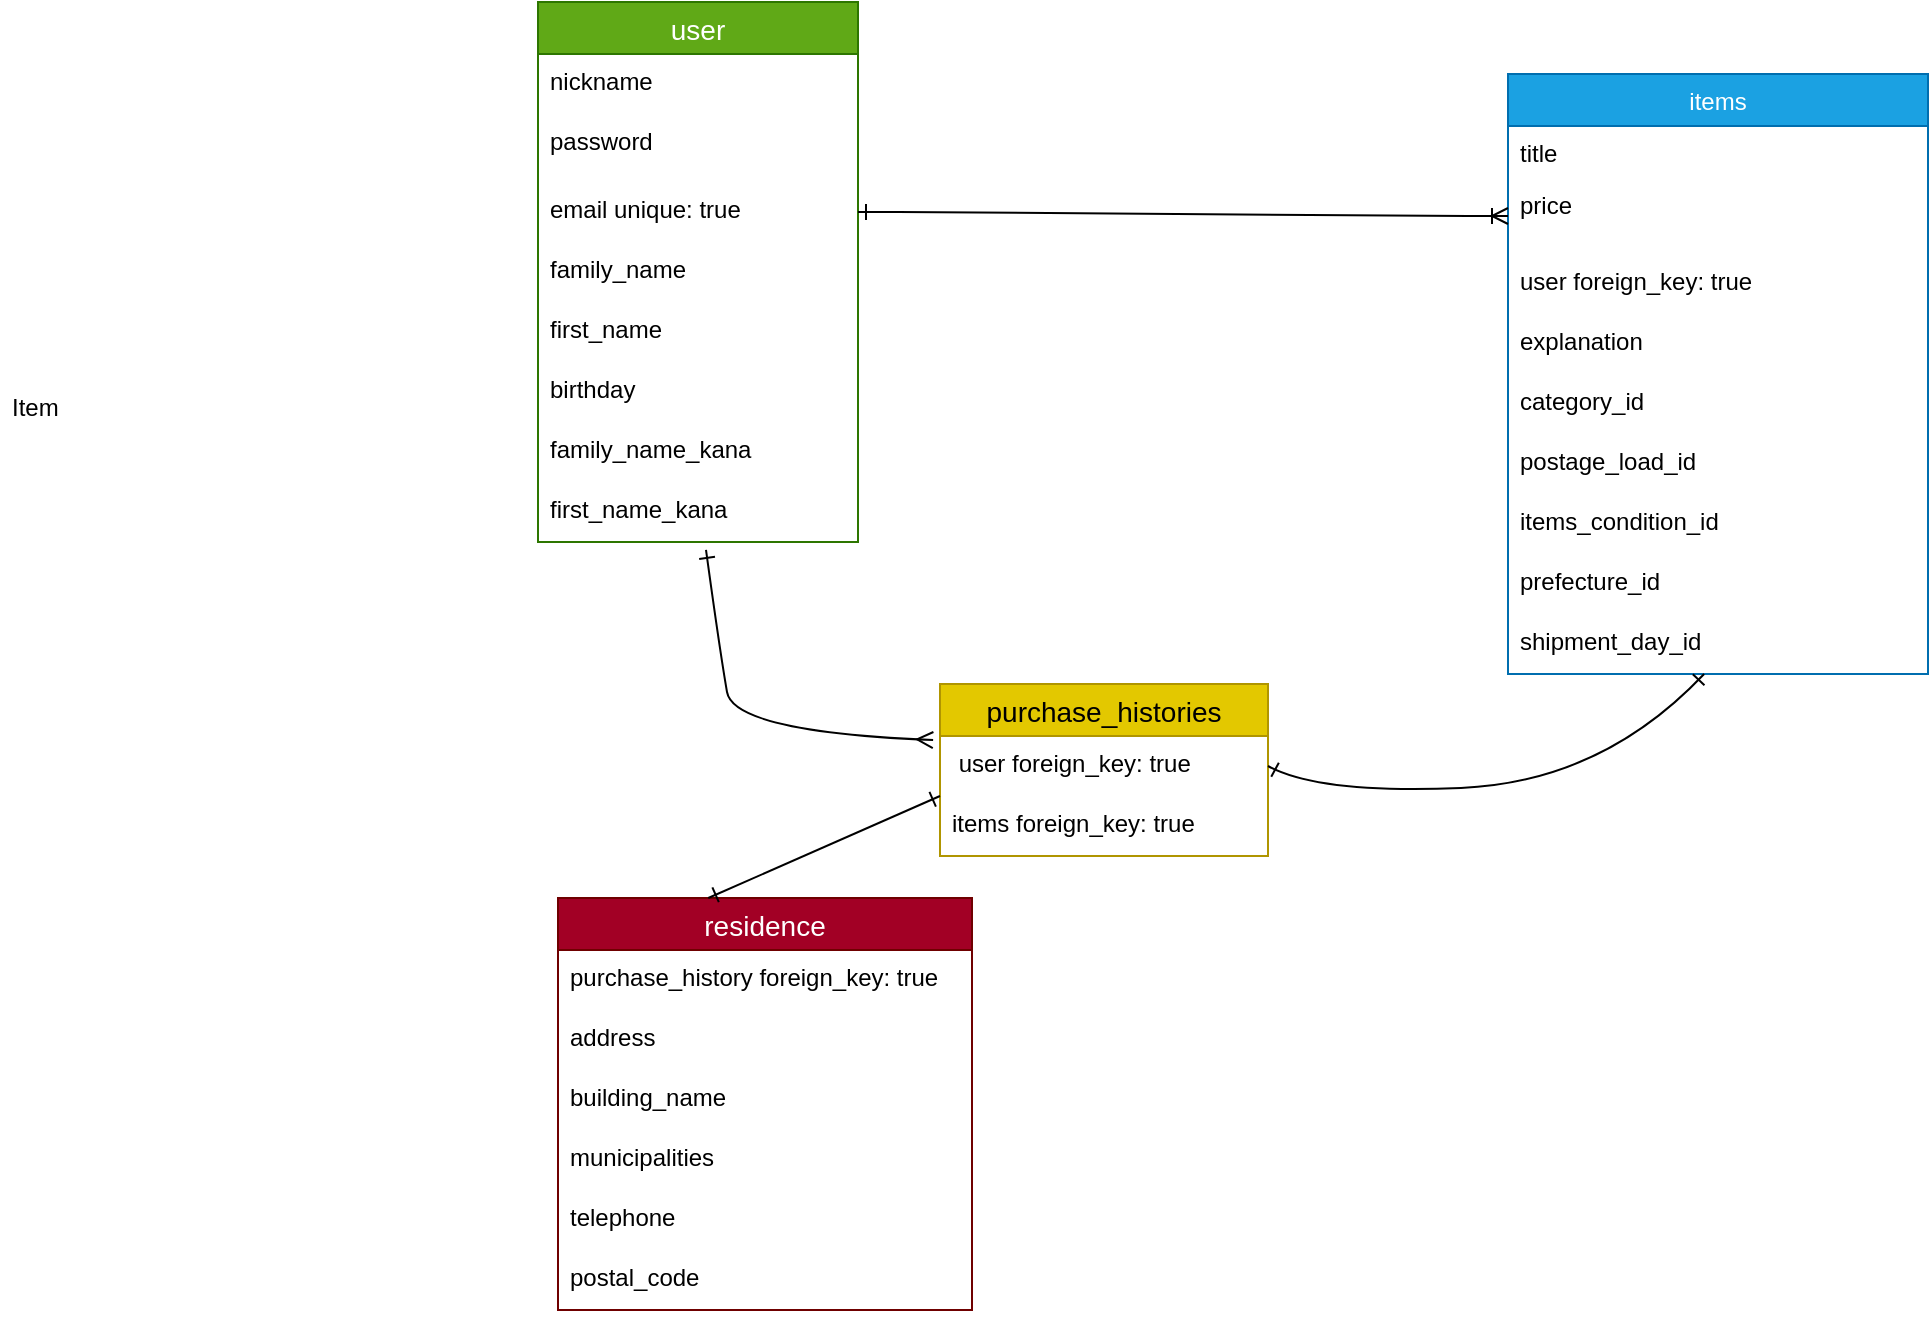 <mxfile>
    <diagram id="U56RGf5y1xXyL2C-XIBv" name="ページ1">
        <mxGraphModel dx="1304" dy="667" grid="1" gridSize="10" guides="1" tooltips="1" connect="1" arrows="0" fold="1" page="1" pageScale="1" pageWidth="827" pageHeight="1169" background="none" math="0" shadow="0">
            <root>
                <mxCell id="0"/>
                <mxCell id="1" parent="0"/>
                <mxCell id="15" value="user" style="swimlane;fontStyle=0;childLayout=stackLayout;horizontal=1;startSize=26;horizontalStack=0;resizeParent=1;resizeParentMax=0;resizeLast=0;collapsible=1;marginBottom=0;align=center;fontSize=14;fillColor=#60a917;strokeColor=#2D7600;fontColor=#ffffff;" parent="1" vertex="1">
                    <mxGeometry x="49" y="67" width="160" height="270" as="geometry"/>
                </mxCell>
                <mxCell id="16" value="nickname" style="text;strokeColor=none;fillColor=none;spacingLeft=4;spacingRight=4;overflow=hidden;rotatable=0;points=[[0,0.5],[1,0.5]];portConstraint=eastwest;fontSize=12;" parent="15" vertex="1">
                    <mxGeometry y="26" width="160" height="30" as="geometry"/>
                </mxCell>
                <mxCell id="18" value="password" style="text;strokeColor=none;fillColor=none;spacingLeft=4;spacingRight=4;overflow=hidden;rotatable=0;points=[[0,0.5],[1,0.5]];portConstraint=eastwest;fontSize=12;" parent="15" vertex="1">
                    <mxGeometry y="56" width="160" height="34" as="geometry"/>
                </mxCell>
                <mxCell id="46" value="email unique: true" style="text;strokeColor=none;fillColor=none;spacingLeft=4;spacingRight=4;overflow=hidden;rotatable=0;points=[[0,0.5],[1,0.5]];portConstraint=eastwest;fontSize=12;" parent="15" vertex="1">
                    <mxGeometry y="90" width="160" height="30" as="geometry"/>
                </mxCell>
                <mxCell id="57" value="family_name" style="text;strokeColor=none;fillColor=none;spacingLeft=4;spacingRight=4;overflow=hidden;rotatable=0;points=[[0,0.5],[1,0.5]];portConstraint=eastwest;fontSize=12;" parent="15" vertex="1">
                    <mxGeometry y="120" width="160" height="30" as="geometry"/>
                </mxCell>
                <mxCell id="59" value="first_name" style="text;strokeColor=none;fillColor=none;spacingLeft=4;spacingRight=4;overflow=hidden;rotatable=0;points=[[0,0.5],[1,0.5]];portConstraint=eastwest;fontSize=12;" parent="15" vertex="1">
                    <mxGeometry y="150" width="160" height="30" as="geometry"/>
                </mxCell>
                <mxCell id="60" value="birthday" style="text;strokeColor=none;fillColor=none;spacingLeft=4;spacingRight=4;overflow=hidden;rotatable=0;points=[[0,0.5],[1,0.5]];portConstraint=eastwest;fontSize=12;" parent="15" vertex="1">
                    <mxGeometry y="180" width="160" height="30" as="geometry"/>
                </mxCell>
                <mxCell id="96" value="family_name_kana " style="text;strokeColor=none;fillColor=none;spacingLeft=4;spacingRight=4;overflow=hidden;rotatable=0;points=[[0,0.5],[1,0.5]];portConstraint=eastwest;fontSize=12;" parent="15" vertex="1">
                    <mxGeometry y="210" width="160" height="30" as="geometry"/>
                </mxCell>
                <mxCell id="97" value="first_name_kana" style="text;strokeColor=none;fillColor=none;spacingLeft=4;spacingRight=4;overflow=hidden;rotatable=0;points=[[0,0.5],[1,0.5]];portConstraint=eastwest;fontSize=12;" parent="15" vertex="1">
                    <mxGeometry y="240" width="160" height="30" as="geometry"/>
                </mxCell>
                <mxCell id="19" value="items" style="swimlane;fontStyle=0;childLayout=stackLayout;horizontal=1;startSize=26;horizontalStack=0;resizeParent=1;resizeParentMax=0;resizeLast=0;collapsible=1;marginBottom=0;fillColor=#1ba1e2;strokeColor=#006EAF;fontColor=#ffffff;" parent="1" vertex="1">
                    <mxGeometry x="534" y="103" width="210" height="300" as="geometry"/>
                </mxCell>
                <mxCell id="20" value="title" style="text;strokeColor=none;fillColor=none;align=left;verticalAlign=top;spacingLeft=4;spacingRight=4;overflow=hidden;rotatable=0;points=[[0,0.5],[1,0.5]];portConstraint=eastwest;" parent="19" vertex="1">
                    <mxGeometry y="26" width="210" height="26" as="geometry"/>
                </mxCell>
                <mxCell id="22" value="price&#10;&#10;&#10;" style="text;strokeColor=none;fillColor=none;align=left;verticalAlign=top;spacingLeft=4;spacingRight=4;overflow=hidden;rotatable=0;points=[[0,0.5],[1,0.5]];portConstraint=eastwest;fontStyle=0" parent="19" vertex="1">
                    <mxGeometry y="52" width="210" height="38" as="geometry"/>
                </mxCell>
                <mxCell id="61" value="user foreign_key: true" style="text;strokeColor=none;fillColor=none;spacingLeft=4;spacingRight=4;overflow=hidden;rotatable=0;points=[[0,0.5],[1,0.5]];portConstraint=eastwest;fontSize=12;" parent="19" vertex="1">
                    <mxGeometry y="90" width="210" height="30" as="geometry"/>
                </mxCell>
                <mxCell id="64" value="explanation" style="text;strokeColor=none;fillColor=none;spacingLeft=4;spacingRight=4;overflow=hidden;rotatable=0;points=[[0,0.5],[1,0.5]];portConstraint=eastwest;fontSize=12;" parent="19" vertex="1">
                    <mxGeometry y="120" width="210" height="30" as="geometry"/>
                </mxCell>
                <mxCell id="93" value="category_id" style="text;strokeColor=none;fillColor=none;spacingLeft=4;spacingRight=4;overflow=hidden;rotatable=0;points=[[0,0.5],[1,0.5]];portConstraint=eastwest;fontSize=12;" parent="19" vertex="1">
                    <mxGeometry y="150" width="210" height="30" as="geometry"/>
                </mxCell>
                <mxCell id="92" value="postage_load_id" style="text;strokeColor=none;fillColor=none;spacingLeft=4;spacingRight=4;overflow=hidden;rotatable=0;points=[[0,0.5],[1,0.5]];portConstraint=eastwest;fontSize=12;" parent="19" vertex="1">
                    <mxGeometry y="180" width="210" height="30" as="geometry"/>
                </mxCell>
                <mxCell id="90" value="items_condition_id" style="text;strokeColor=none;fillColor=none;spacingLeft=4;spacingRight=4;overflow=hidden;rotatable=0;points=[[0,0.5],[1,0.5]];portConstraint=eastwest;fontSize=12;" parent="19" vertex="1">
                    <mxGeometry y="210" width="210" height="30" as="geometry"/>
                </mxCell>
                <mxCell id="94" value="prefecture_id" style="text;strokeColor=none;fillColor=none;spacingLeft=4;spacingRight=4;overflow=hidden;rotatable=0;points=[[0,0.5],[1,0.5]];portConstraint=eastwest;fontSize=12;" parent="19" vertex="1">
                    <mxGeometry y="240" width="210" height="30" as="geometry"/>
                </mxCell>
                <mxCell id="95" value="shipment_day_id" style="text;strokeColor=none;fillColor=none;spacingLeft=4;spacingRight=4;overflow=hidden;rotatable=0;points=[[0,0.5],[1,0.5]];portConstraint=eastwest;fontSize=12;" parent="19" vertex="1">
                    <mxGeometry y="270" width="210" height="30" as="geometry"/>
                </mxCell>
                <mxCell id="41" value="" style="edgeStyle=entityRelationEdgeStyle;fontSize=12;html=1;endArrow=ERoneToMany;startArrow=ERone;entryX=0;entryY=0.5;entryDx=0;entryDy=0;startFill=0;exitX=1;exitY=0.5;exitDx=0;exitDy=0;" parent="1" source="46" target="22" edge="1">
                    <mxGeometry width="100" height="100" relative="1" as="geometry">
                        <mxPoint x="278" y="269" as="sourcePoint"/>
                        <mxPoint x="320" y="140" as="targetPoint"/>
                    </mxGeometry>
                </mxCell>
                <mxCell id="50" value="" style="curved=1;endArrow=ERmany;html=1;endFill=0;startArrow=ERone;startFill=0;entryX=-0.021;entryY=0.067;entryDx=0;entryDy=0;entryPerimeter=0;exitX=0.525;exitY=1.133;exitDx=0;exitDy=0;exitPerimeter=0;" parent="1" source="97" target="53" edge="1">
                    <mxGeometry width="50" height="50" relative="1" as="geometry">
                        <mxPoint x="130" y="346" as="sourcePoint"/>
                        <mxPoint x="216" y="423" as="targetPoint"/>
                        <Array as="points">
                            <mxPoint x="140" y="392"/>
                            <mxPoint x="147" y="432"/>
                        </Array>
                    </mxGeometry>
                </mxCell>
                <mxCell id="51" value="purchase_histories" style="swimlane;fontStyle=0;childLayout=stackLayout;horizontal=1;startSize=26;horizontalStack=0;resizeParent=1;resizeParentMax=0;resizeLast=0;collapsible=1;marginBottom=0;align=center;fontSize=14;fillColor=#e3c800;strokeColor=#B09500;fontColor=#000000;" parent="1" vertex="1">
                    <mxGeometry x="250" y="408" width="164" height="86" as="geometry"/>
                </mxCell>
                <mxCell id="53" value=" user foreign_key: true" style="text;strokeColor=none;fillColor=none;spacingLeft=4;spacingRight=4;overflow=hidden;rotatable=0;points=[[0,0.5],[1,0.5]];portConstraint=eastwest;fontSize=12;" parent="51" vertex="1">
                    <mxGeometry y="26" width="164" height="30" as="geometry"/>
                </mxCell>
                <mxCell id="54" value="items foreign_key: true" style="text;strokeColor=none;fillColor=none;spacingLeft=4;spacingRight=4;overflow=hidden;rotatable=0;points=[[0,0.5],[1,0.5]];portConstraint=eastwest;fontSize=12;" parent="51" vertex="1">
                    <mxGeometry y="56" width="164" height="30" as="geometry"/>
                </mxCell>
                <mxCell id="55" value="" style="curved=1;endArrow=ERone;html=1;endFill=0;startArrow=ERone;startFill=0;entryX=1;entryY=0.5;entryDx=0;entryDy=0;exitX=0.467;exitY=1;exitDx=0;exitDy=0;exitPerimeter=0;" parent="1" source="95" target="53" edge="1">
                    <mxGeometry width="50" height="50" relative="1" as="geometry">
                        <mxPoint x="504" y="536" as="sourcePoint"/>
                        <mxPoint x="383" y="457" as="targetPoint"/>
                        <Array as="points">
                            <mxPoint x="581" y="457"/>
                            <mxPoint x="440" y="463"/>
                        </Array>
                    </mxGeometry>
                </mxCell>
                <mxCell id="58" value="Item" style="text;strokeColor=none;fillColor=none;spacingLeft=4;spacingRight=4;overflow=hidden;rotatable=0;points=[[0,0.5],[1,0.5]];portConstraint=eastwest;fontSize=12;" parent="1" vertex="1">
                    <mxGeometry x="-220" y="256" width="40" height="30" as="geometry"/>
                </mxCell>
                <mxCell id="80" value="residence" style="swimlane;fontStyle=0;childLayout=stackLayout;horizontal=1;startSize=26;horizontalStack=0;resizeParent=1;resizeParentMax=0;resizeLast=0;collapsible=1;marginBottom=0;align=center;fontSize=14;fillColor=#a20025;strokeColor=#6F0000;fontColor=#ffffff;" parent="1" vertex="1">
                    <mxGeometry x="59" y="515" width="207" height="206" as="geometry"/>
                </mxCell>
                <mxCell id="91" value="purchase_history foreign_key: true" style="text;strokeColor=none;fillColor=none;spacingLeft=4;spacingRight=4;overflow=hidden;rotatable=0;points=[[0,0.5],[1,0.5]];portConstraint=eastwest;fontSize=12;" parent="80" vertex="1">
                    <mxGeometry y="26" width="207" height="30" as="geometry"/>
                </mxCell>
                <mxCell id="84" value="address" style="text;strokeColor=none;fillColor=none;spacingLeft=4;spacingRight=4;overflow=hidden;rotatable=0;points=[[0,0.5],[1,0.5]];portConstraint=eastwest;fontSize=12;" parent="80" vertex="1">
                    <mxGeometry y="56" width="207" height="30" as="geometry"/>
                </mxCell>
                <mxCell id="100" value="building_name" style="text;strokeColor=none;fillColor=none;spacingLeft=4;spacingRight=4;overflow=hidden;rotatable=0;points=[[0,0.5],[1,0.5]];portConstraint=eastwest;fontSize=12;" parent="80" vertex="1">
                    <mxGeometry y="86" width="207" height="30" as="geometry"/>
                </mxCell>
                <mxCell id="99" value="municipalities" style="text;strokeColor=none;fillColor=none;spacingLeft=4;spacingRight=4;overflow=hidden;rotatable=0;points=[[0,0.5],[1,0.5]];portConstraint=eastwest;fontSize=12;" parent="80" vertex="1">
                    <mxGeometry y="116" width="207" height="30" as="geometry"/>
                </mxCell>
                <mxCell id="101" value="telephone" style="text;strokeColor=none;fillColor=none;spacingLeft=4;spacingRight=4;overflow=hidden;rotatable=0;points=[[0,0.5],[1,0.5]];portConstraint=eastwest;fontSize=12;" parent="80" vertex="1">
                    <mxGeometry y="146" width="207" height="30" as="geometry"/>
                </mxCell>
                <mxCell id="102" value="postal_code" style="text;strokeColor=none;fillColor=none;spacingLeft=4;spacingRight=4;overflow=hidden;rotatable=0;points=[[0,0.5],[1,0.5]];portConstraint=eastwest;fontSize=12;" parent="80" vertex="1">
                    <mxGeometry y="176" width="207" height="30" as="geometry"/>
                </mxCell>
                <mxCell id="87" value="" style="endArrow=ERone;html=1;entryX=0;entryY=0;entryDx=0;entryDy=0;entryPerimeter=0;exitX=0.363;exitY=0;exitDx=0;exitDy=0;exitPerimeter=0;startArrow=ERone;startFill=0;endFill=0;" parent="1" source="80" target="54" edge="1">
                    <mxGeometry width="50" height="50" relative="1" as="geometry">
                        <mxPoint x="130" y="506" as="sourcePoint"/>
                        <mxPoint x="415" y="332" as="targetPoint"/>
                    </mxGeometry>
                </mxCell>
            </root>
        </mxGraphModel>
    </diagram>
</mxfile>